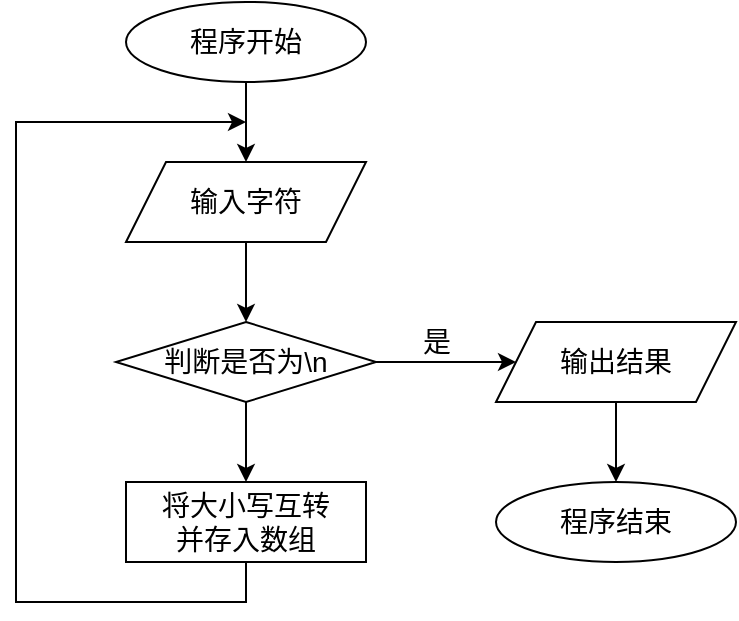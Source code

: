 <mxfile version="24.7.17">
  <diagram name="第 1 页" id="BOlYEVQjK84j1QiDSbx_">
    <mxGraphModel dx="1221" dy="823" grid="1" gridSize="10" guides="1" tooltips="1" connect="1" arrows="1" fold="1" page="1" pageScale="1" pageWidth="827" pageHeight="1169" math="0" shadow="0">
      <root>
        <mxCell id="0" />
        <mxCell id="1" parent="0" />
        <mxCell id="wpgMK475ok1IuK-AOWYc-1" value="" style="edgeStyle=orthogonalEdgeStyle;rounded=0;orthogonalLoop=1;jettySize=auto;html=1;" edge="1" parent="1" source="wpgMK475ok1IuK-AOWYc-2" target="wpgMK475ok1IuK-AOWYc-4">
          <mxGeometry relative="1" as="geometry" />
        </mxCell>
        <mxCell id="wpgMK475ok1IuK-AOWYc-2" value="&lt;font style=&quot;font-size: 14px;&quot;&gt;程序开始&lt;/font&gt;" style="ellipse;whiteSpace=wrap;html=1;" vertex="1" parent="1">
          <mxGeometry x="245" y="170" width="120" height="40" as="geometry" />
        </mxCell>
        <mxCell id="wpgMK475ok1IuK-AOWYc-11" value="" style="edgeStyle=orthogonalEdgeStyle;rounded=0;orthogonalLoop=1;jettySize=auto;html=1;" edge="1" parent="1" source="wpgMK475ok1IuK-AOWYc-4" target="wpgMK475ok1IuK-AOWYc-10">
          <mxGeometry relative="1" as="geometry" />
        </mxCell>
        <mxCell id="wpgMK475ok1IuK-AOWYc-4" value="&lt;font style=&quot;font-size: 14px;&quot;&gt;输入字符&lt;/font&gt;" style="shape=parallelogram;perimeter=parallelogramPerimeter;whiteSpace=wrap;html=1;fixedSize=1;" vertex="1" parent="1">
          <mxGeometry x="245" y="250" width="120" height="40" as="geometry" />
        </mxCell>
        <mxCell id="wpgMK475ok1IuK-AOWYc-20" style="edgeStyle=orthogonalEdgeStyle;rounded=0;orthogonalLoop=1;jettySize=auto;html=1;exitX=0.5;exitY=1;exitDx=0;exitDy=0;" edge="1" parent="1" source="wpgMK475ok1IuK-AOWYc-6">
          <mxGeometry relative="1" as="geometry">
            <mxPoint x="305" y="230" as="targetPoint" />
            <Array as="points">
              <mxPoint x="305" y="470" />
              <mxPoint x="190" y="470" />
              <mxPoint x="190" y="230" />
            </Array>
          </mxGeometry>
        </mxCell>
        <mxCell id="wpgMK475ok1IuK-AOWYc-6" value="&lt;font style=&quot;font-size: 14px;&quot;&gt;将大小写互转&lt;br&gt;并存入数组&lt;/font&gt;" style="rounded=0;whiteSpace=wrap;html=1;" vertex="1" parent="1">
          <mxGeometry x="245" y="410" width="120" height="40" as="geometry" />
        </mxCell>
        <mxCell id="wpgMK475ok1IuK-AOWYc-9" value="&lt;font style=&quot;font-size: 14px;&quot;&gt;程序结束&lt;/font&gt;" style="ellipse;whiteSpace=wrap;html=1;" vertex="1" parent="1">
          <mxGeometry x="430" y="410" width="120" height="40" as="geometry" />
        </mxCell>
        <mxCell id="wpgMK475ok1IuK-AOWYc-13" value="" style="edgeStyle=orthogonalEdgeStyle;rounded=0;orthogonalLoop=1;jettySize=auto;html=1;" edge="1" parent="1" source="wpgMK475ok1IuK-AOWYc-10" target="wpgMK475ok1IuK-AOWYc-12">
          <mxGeometry relative="1" as="geometry" />
        </mxCell>
        <mxCell id="wpgMK475ok1IuK-AOWYc-16" value="&lt;font style=&quot;font-size: 14px;&quot;&gt;是&lt;/font&gt;" style="edgeLabel;html=1;align=center;verticalAlign=middle;resizable=0;points=[];" vertex="1" connectable="0" parent="wpgMK475ok1IuK-AOWYc-13">
          <mxGeometry x="-0.438" y="4" relative="1" as="geometry">
            <mxPoint x="10" y="-6" as="offset" />
          </mxGeometry>
        </mxCell>
        <mxCell id="wpgMK475ok1IuK-AOWYc-19" value="" style="edgeStyle=orthogonalEdgeStyle;rounded=0;orthogonalLoop=1;jettySize=auto;html=1;" edge="1" parent="1" source="wpgMK475ok1IuK-AOWYc-10" target="wpgMK475ok1IuK-AOWYc-6">
          <mxGeometry relative="1" as="geometry" />
        </mxCell>
        <mxCell id="wpgMK475ok1IuK-AOWYc-10" value="&lt;font style=&quot;font-size: 14px;&quot;&gt;判断是否为\n&lt;/font&gt;" style="rhombus;whiteSpace=wrap;html=1;" vertex="1" parent="1">
          <mxGeometry x="240" y="330" width="130" height="40" as="geometry" />
        </mxCell>
        <mxCell id="wpgMK475ok1IuK-AOWYc-14" value="" style="edgeStyle=orthogonalEdgeStyle;rounded=0;orthogonalLoop=1;jettySize=auto;html=1;" edge="1" parent="1" source="wpgMK475ok1IuK-AOWYc-12" target="wpgMK475ok1IuK-AOWYc-9">
          <mxGeometry relative="1" as="geometry" />
        </mxCell>
        <mxCell id="wpgMK475ok1IuK-AOWYc-12" value="&lt;font style=&quot;font-size: 14px;&quot;&gt;输出结果&lt;/font&gt;" style="shape=parallelogram;perimeter=parallelogramPerimeter;whiteSpace=wrap;html=1;fixedSize=1;" vertex="1" parent="1">
          <mxGeometry x="430" y="330" width="120" height="40" as="geometry" />
        </mxCell>
      </root>
    </mxGraphModel>
  </diagram>
</mxfile>
